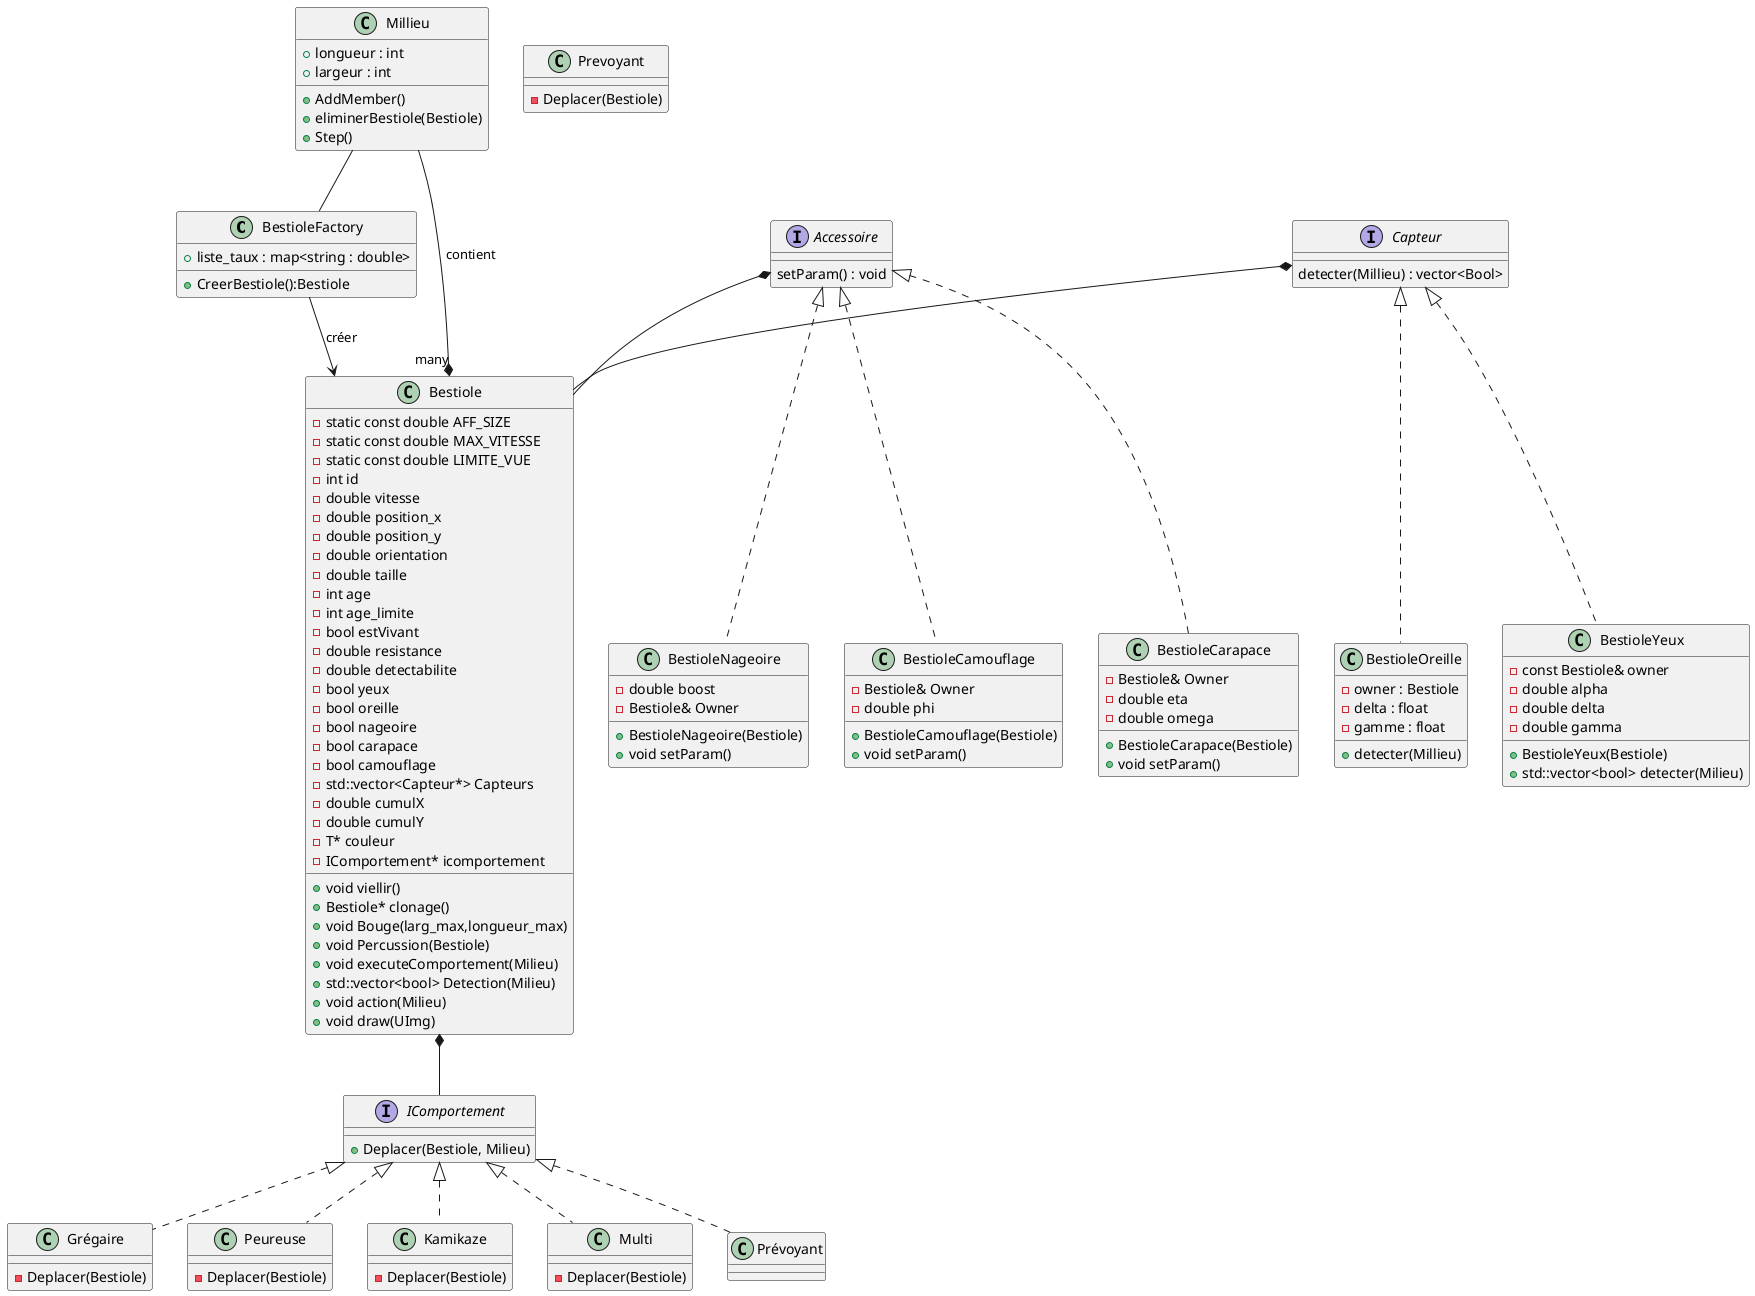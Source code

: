 @startuml dd

class BestioleFactory {
  + liste_taux : map<string : double>
  + CreerBestiole():Bestiole
}

class Bestiole {
  - static const double AFF_SIZE
  - static const double MAX_VITESSE
  - static const double LIMITE_VUE
  - int id
  - double vitesse
  - double position_x
  - double position_y
  - double orientation
  - double taille
  - int age
  - int age_limite
  - bool estVivant
  - double resistance
  - double detectabilite
  - bool yeux
  - bool oreille
  - bool nageoire
  - bool carapace
  - bool camouflage
  - std::vector<Capteur*> Capteurs
  - double cumulX
  - double cumulY
  - T* couleur
  - IComportement* icomportement

  + void viellir()
  + Bestiole* clonage()
  + void Bouge(larg_max,longueur_max)
  + void Percussion(Bestiole)
  + void executeComportement(Milieu)
  + std::vector<bool> Detection(Milieu)
  + void action(Milieu)
  + void draw(UImg)
}

class Millieu {
 + longueur : int
 + largeur : int
 +AddMember()
 +eliminerBestiole(Bestiole)
 +Step()
}

class BestioleOreille {
    - owner : Bestiole
    - delta : float
    - gamme : float
    + detecter(Millieu) 

}

Interface Accessoire {
  setParam() : void
}

Interface Capteur {
  detecter(Millieu) : vector<Bool>
}


class BestioleNageoire {
  - double boost
  - Bestiole& Owner

  + BestioleNageoire(Bestiole)
  + void setParam()
}

class BestioleCamouflage {
  - Bestiole& Owner
  - double phi

  + BestioleCamouflage(Bestiole)
  + void setParam()
}

class BestioleCarapace {
  - Bestiole& Owner
  - double eta
  - double omega

  + BestioleCarapace(Bestiole)
  + void setParam()
}


class BestioleYeux {
  - const Bestiole& owner
  - double alpha
  - double delta
  - double gamma

  + BestioleYeux(Bestiole)
  + std::vector<bool> detecter(Milieu)
}

interface IComportement {
  + Deplacer(Bestiole, Milieu)
}

class Grégaire {
    -Deplacer(Bestiole) 

}

class Peureuse{
    -Deplacer(Bestiole) 

}

class Kamikaze{
    -Deplacer(Bestiole) 
}

class Prevoyant{
    -Deplacer(Bestiole) 

}


class Multi{
    -Deplacer(Bestiole) 
}

BestioleFactory --> Bestiole : créer

Capteur *-- Bestiole
Capteur<|..BestioleOreille
Capteur<|..BestioleYeux

IComportement <|.. Grégaire
IComportement <|.. Peureuse
IComportement <|.. Kamikaze
IComportement <|.. Prévoyant
IComportement <|.. Multi
Bestiole *-- IComportement



Accessoire <|..BestioleNageoire
Accessoire <|..BestioleCarapace
Accessoire <|..BestioleCamouflage
Accessoire *-- Bestiole


Millieu --* "many" Bestiole : contient

Millieu -- BestioleFactory

@enduml
